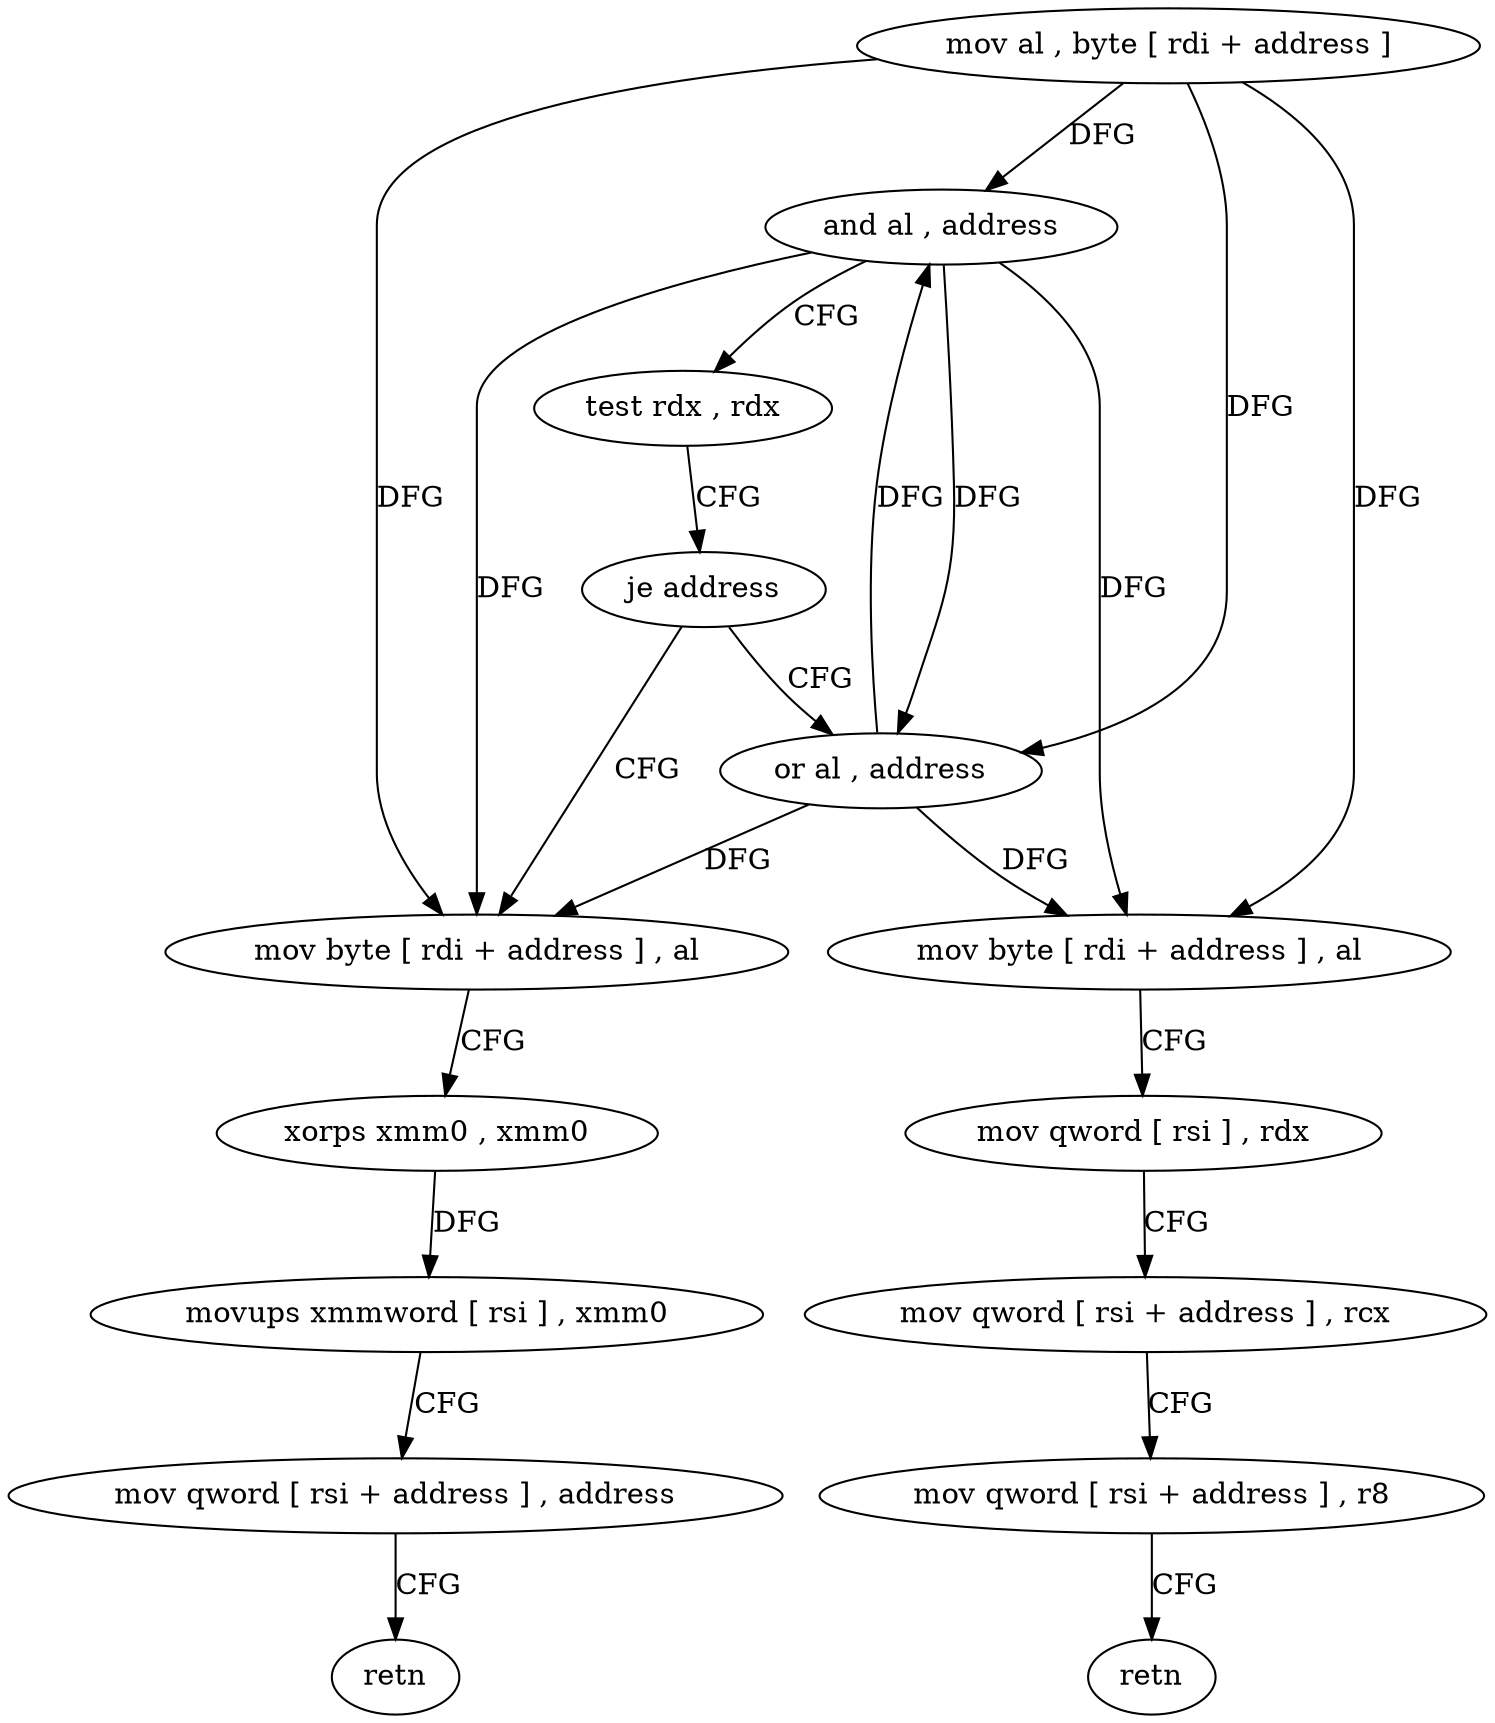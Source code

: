 digraph "func" {
"4221488" [label = "mov al , byte [ rdi + address ]" ]
"4221491" [label = "and al , address" ]
"4221493" [label = "test rdx , rdx" ]
"4221496" [label = "je address" ]
"4221515" [label = "mov byte [ rdi + address ] , al" ]
"4221498" [label = "or al , address" ]
"4221518" [label = "xorps xmm0 , xmm0" ]
"4221521" [label = "movups xmmword [ rsi ] , xmm0" ]
"4221524" [label = "mov qword [ rsi + address ] , address" ]
"4221532" [label = "retn" ]
"4221500" [label = "mov byte [ rdi + address ] , al" ]
"4221503" [label = "mov qword [ rsi ] , rdx" ]
"4221506" [label = "mov qword [ rsi + address ] , rcx" ]
"4221510" [label = "mov qword [ rsi + address ] , r8" ]
"4221514" [label = "retn" ]
"4221488" -> "4221491" [ label = "DFG" ]
"4221488" -> "4221515" [ label = "DFG" ]
"4221488" -> "4221498" [ label = "DFG" ]
"4221488" -> "4221500" [ label = "DFG" ]
"4221491" -> "4221493" [ label = "CFG" ]
"4221491" -> "4221515" [ label = "DFG" ]
"4221491" -> "4221498" [ label = "DFG" ]
"4221491" -> "4221500" [ label = "DFG" ]
"4221493" -> "4221496" [ label = "CFG" ]
"4221496" -> "4221515" [ label = "CFG" ]
"4221496" -> "4221498" [ label = "CFG" ]
"4221515" -> "4221518" [ label = "CFG" ]
"4221498" -> "4221500" [ label = "DFG" ]
"4221498" -> "4221491" [ label = "DFG" ]
"4221498" -> "4221515" [ label = "DFG" ]
"4221518" -> "4221521" [ label = "DFG" ]
"4221521" -> "4221524" [ label = "CFG" ]
"4221524" -> "4221532" [ label = "CFG" ]
"4221500" -> "4221503" [ label = "CFG" ]
"4221503" -> "4221506" [ label = "CFG" ]
"4221506" -> "4221510" [ label = "CFG" ]
"4221510" -> "4221514" [ label = "CFG" ]
}
